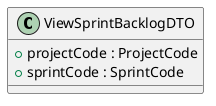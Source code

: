 @startuml
'https://plantuml.com/class-diagram

class ViewSprintBacklogDTO {
    + projectCode : ProjectCode
    + sprintCode : SprintCode
}

@enduml